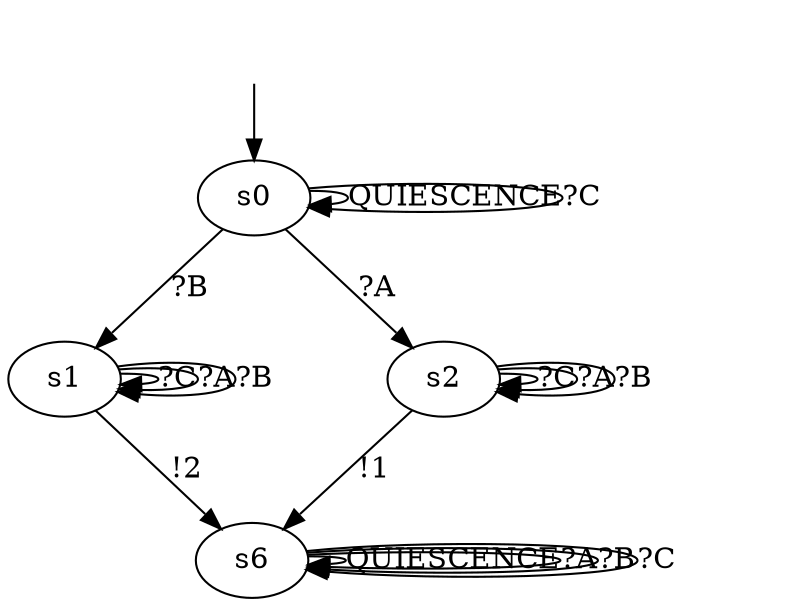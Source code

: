 digraph "../../DotModels/Iolts/ioco/09_ioco_P" {
s0 [label=s0];
s1 [label=s1];
s2 [label=s2];
s6 [label=s6];
s0 -> s0  [label=QUIESCENCE];
s0 -> s2  [label="?A"];
s0 -> s1  [label="?B"];
s0 -> s0  [label="?C"];
s1 -> s6  [label="!2"];
s1 -> s1  [label="?C"];
s1 -> s1  [label="?A"];
s1 -> s1  [label="?B"];
s2 -> s6  [label="!1"];
s2 -> s2  [label="?C"];
s2 -> s2  [label="?A"];
s2 -> s2  [label="?B"];
s6 -> s6  [label=QUIESCENCE];
s6 -> s6  [label="?A"];
s6 -> s6  [label="?B"];
s6 -> s6  [label="?C"];
__start0 [label="", shape=none];
__start0 -> s0  [label=""];
}
